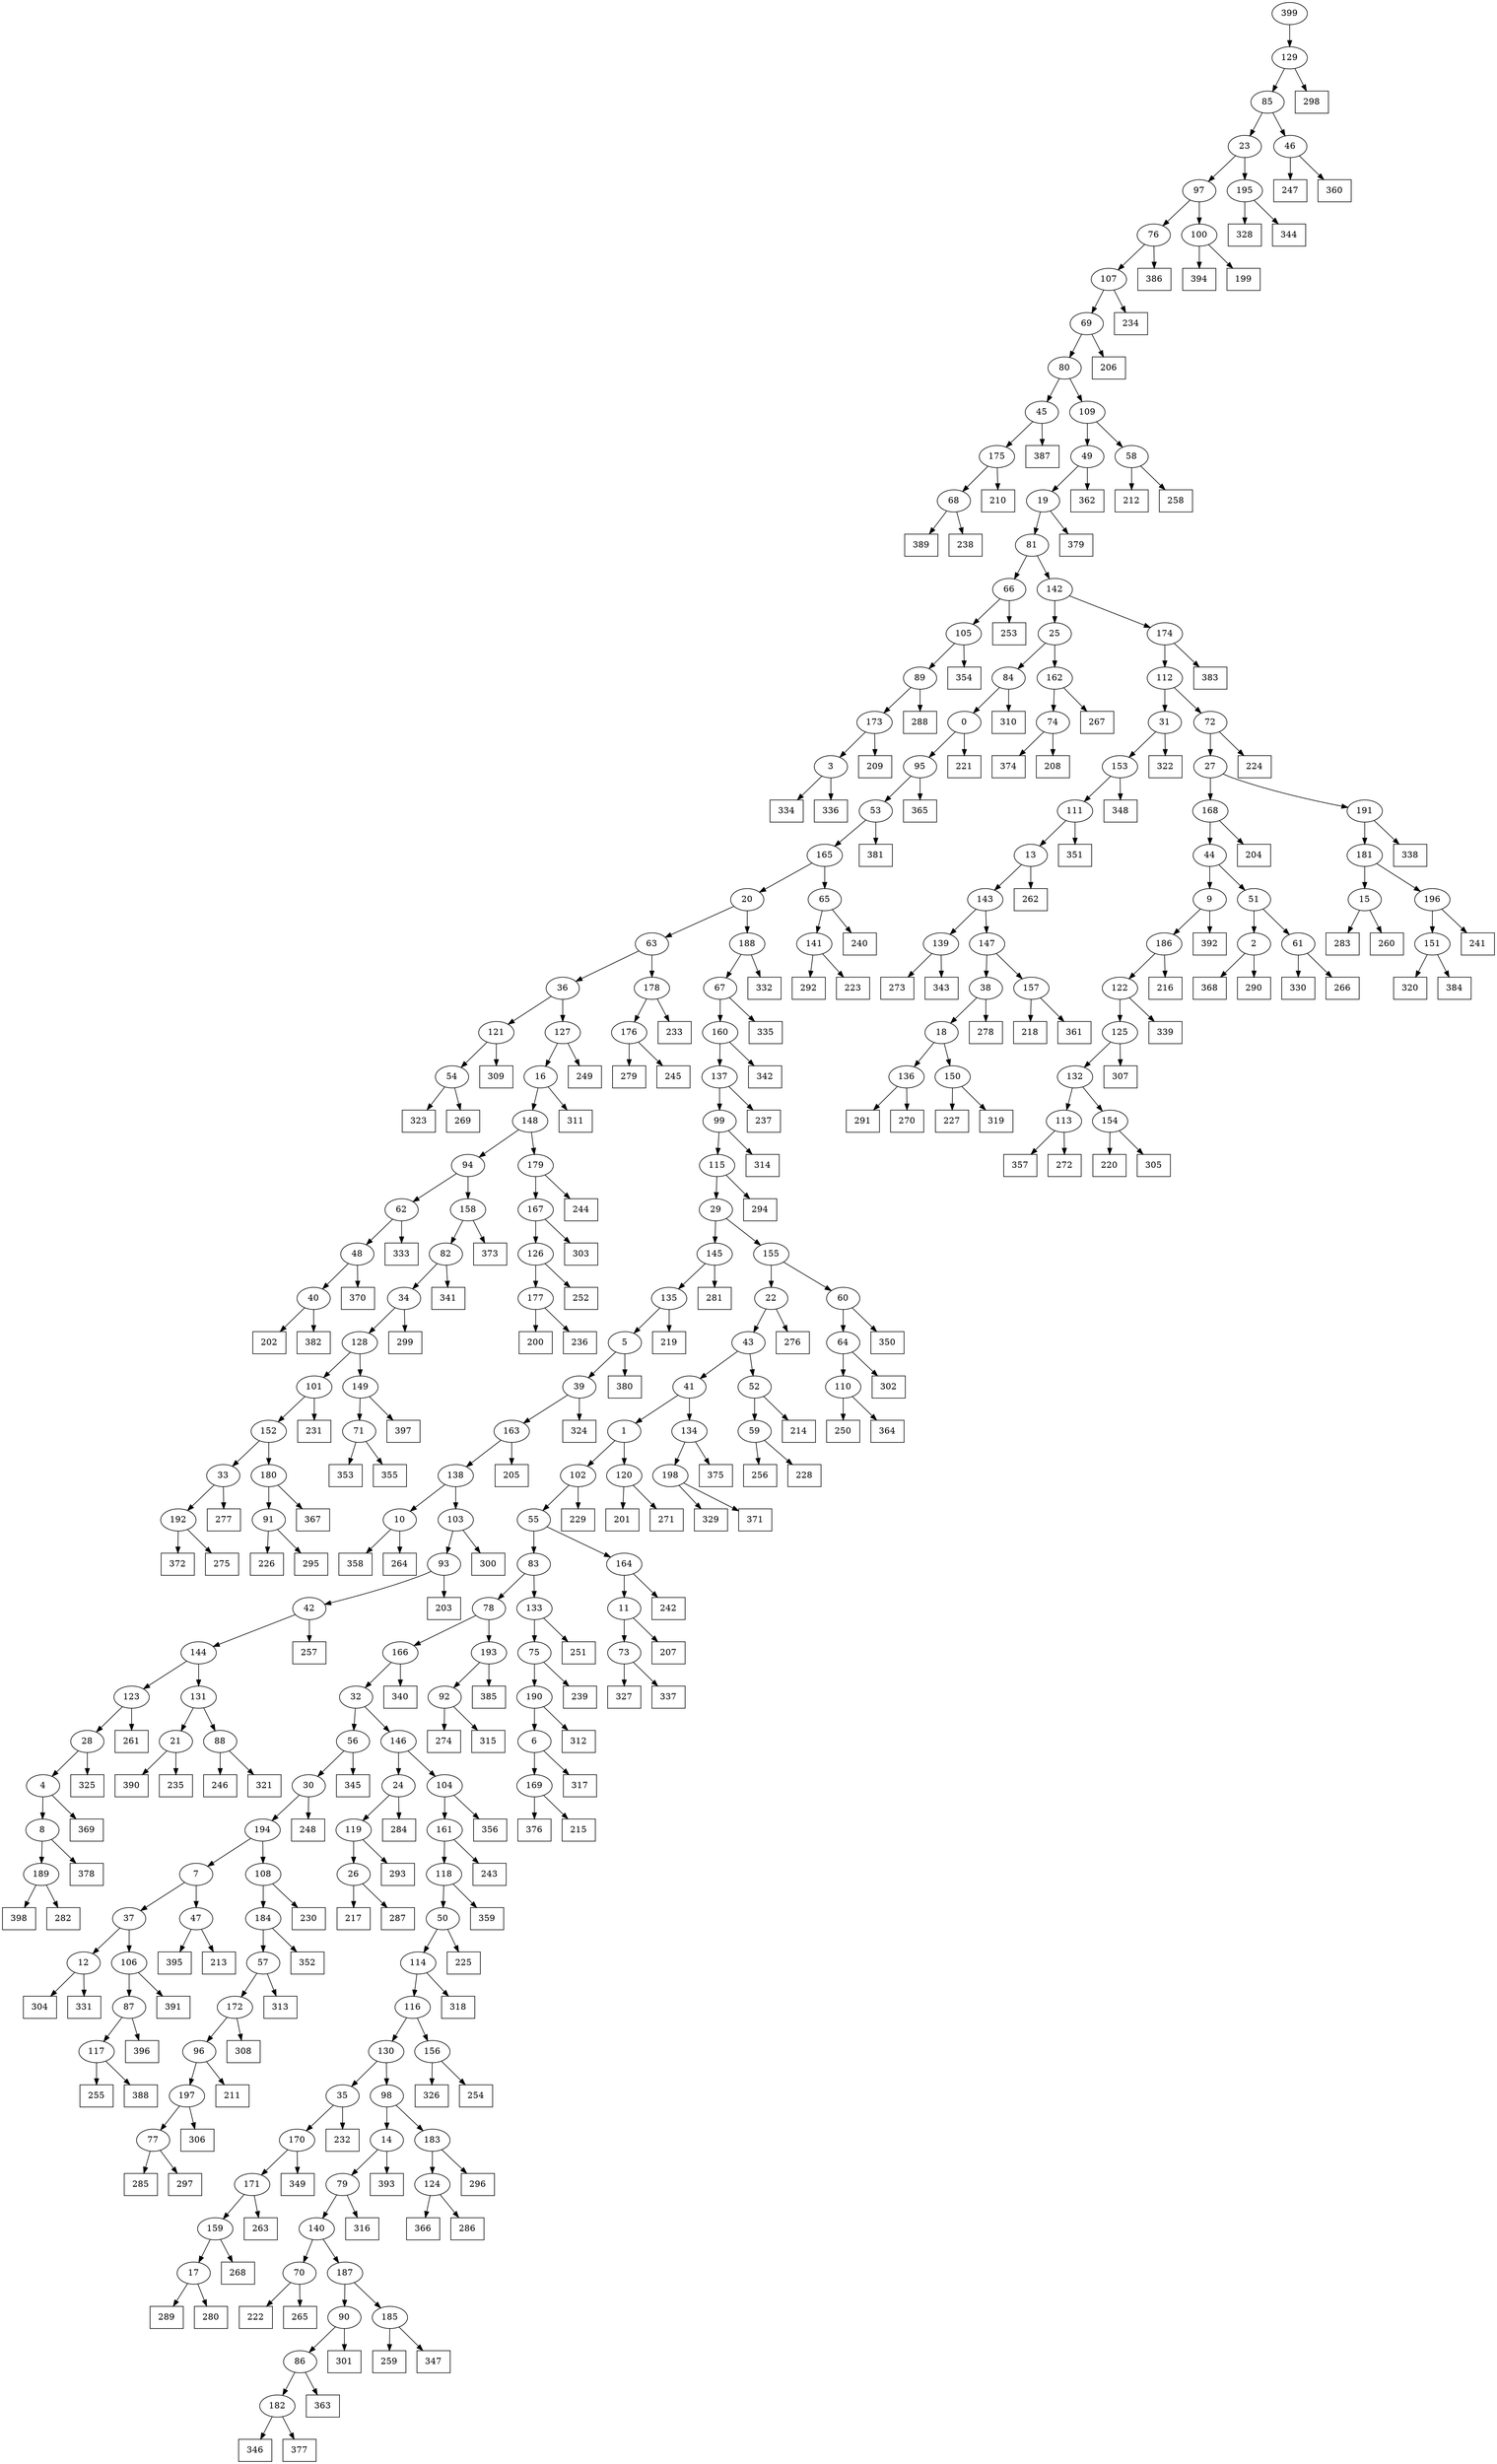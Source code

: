 digraph G {
0[label="0"];
1[label="1"];
2[label="2"];
3[label="3"];
4[label="4"];
5[label="5"];
6[label="6"];
7[label="7"];
8[label="8"];
9[label="9"];
10[label="10"];
11[label="11"];
12[label="12"];
13[label="13"];
14[label="14"];
15[label="15"];
16[label="16"];
17[label="17"];
18[label="18"];
19[label="19"];
20[label="20"];
21[label="21"];
22[label="22"];
23[label="23"];
24[label="24"];
25[label="25"];
26[label="26"];
27[label="27"];
28[label="28"];
29[label="29"];
30[label="30"];
31[label="31"];
32[label="32"];
33[label="33"];
34[label="34"];
35[label="35"];
36[label="36"];
37[label="37"];
38[label="38"];
39[label="39"];
40[label="40"];
41[label="41"];
42[label="42"];
43[label="43"];
44[label="44"];
45[label="45"];
46[label="46"];
47[label="47"];
48[label="48"];
49[label="49"];
50[label="50"];
51[label="51"];
52[label="52"];
53[label="53"];
54[label="54"];
55[label="55"];
56[label="56"];
57[label="57"];
58[label="58"];
59[label="59"];
60[label="60"];
61[label="61"];
62[label="62"];
63[label="63"];
64[label="64"];
65[label="65"];
66[label="66"];
67[label="67"];
68[label="68"];
69[label="69"];
70[label="70"];
71[label="71"];
72[label="72"];
73[label="73"];
74[label="74"];
75[label="75"];
76[label="76"];
77[label="77"];
78[label="78"];
79[label="79"];
80[label="80"];
81[label="81"];
82[label="82"];
83[label="83"];
84[label="84"];
85[label="85"];
86[label="86"];
87[label="87"];
88[label="88"];
89[label="89"];
90[label="90"];
91[label="91"];
92[label="92"];
93[label="93"];
94[label="94"];
95[label="95"];
96[label="96"];
97[label="97"];
98[label="98"];
99[label="99"];
100[label="100"];
101[label="101"];
102[label="102"];
103[label="103"];
104[label="104"];
105[label="105"];
106[label="106"];
107[label="107"];
108[label="108"];
109[label="109"];
110[label="110"];
111[label="111"];
112[label="112"];
113[label="113"];
114[label="114"];
115[label="115"];
116[label="116"];
117[label="117"];
118[label="118"];
119[label="119"];
120[label="120"];
121[label="121"];
122[label="122"];
123[label="123"];
124[label="124"];
125[label="125"];
126[label="126"];
127[label="127"];
128[label="128"];
129[label="129"];
130[label="130"];
131[label="131"];
132[label="132"];
133[label="133"];
134[label="134"];
135[label="135"];
136[label="136"];
137[label="137"];
138[label="138"];
139[label="139"];
140[label="140"];
141[label="141"];
142[label="142"];
143[label="143"];
144[label="144"];
145[label="145"];
146[label="146"];
147[label="147"];
148[label="148"];
149[label="149"];
150[label="150"];
151[label="151"];
152[label="152"];
153[label="153"];
154[label="154"];
155[label="155"];
156[label="156"];
157[label="157"];
158[label="158"];
159[label="159"];
160[label="160"];
161[label="161"];
162[label="162"];
163[label="163"];
164[label="164"];
165[label="165"];
166[label="166"];
167[label="167"];
168[label="168"];
169[label="169"];
170[label="170"];
171[label="171"];
172[label="172"];
173[label="173"];
174[label="174"];
175[label="175"];
176[label="176"];
177[label="177"];
178[label="178"];
179[label="179"];
180[label="180"];
181[label="181"];
182[label="182"];
183[label="183"];
184[label="184"];
185[label="185"];
186[label="186"];
187[label="187"];
188[label="188"];
189[label="189"];
190[label="190"];
191[label="191"];
192[label="192"];
193[label="193"];
194[label="194"];
195[label="195"];
196[label="196"];
197[label="197"];
198[label="198"];
199[shape=box,label="257"];
200[shape=box,label="201"];
201[shape=box,label="221"];
202[shape=box,label="214"];
203[shape=box,label="394"];
204[shape=box,label="284"];
205[shape=box,label="368"];
206[shape=box,label="268"];
207[shape=box,label="316"];
208[shape=box,label="304"];
209[shape=box,label="230"];
210[shape=box,label="247"];
211[shape=box,label="320"];
212[shape=box,label="279"];
213[shape=box,label="259"];
214[shape=box,label="351"];
215[shape=box,label="212"];
216[shape=box,label="277"];
217[shape=box,label="200"];
218[shape=box,label="374"];
219[shape=box,label="299"];
220[shape=box,label="236"];
221[shape=box,label="278"];
222[shape=box,label="375"];
223[shape=box,label="312"];
224[shape=box,label="242"];
225[shape=box,label="309"];
226[shape=box,label="350"];
227[shape=box,label="267"];
228[shape=box,label="317"];
229[shape=box,label="293"];
230[shape=box,label="301"];
231[shape=box,label="219"];
232[shape=box,label="224"];
233[shape=box,label="352"];
234[shape=box,label="207"];
235[shape=box,label="397"];
236[shape=box,label="222"];
237[shape=box,label="240"];
238[shape=box,label="209"];
239[shape=box,label="208"];
240[shape=box,label="395"];
241[shape=box,label="366"];
242[shape=box,label="322"];
243[shape=box,label="261"];
244[shape=box,label="359"];
245[shape=box,label="271"];
246[shape=box,label="383"];
247[shape=box,label="392"];
248[shape=box,label="246"];
249[shape=box,label="357"];
250[shape=box,label="306"];
251[shape=box,label="369"];
252[shape=box,label="360"];
253[shape=box,label="285"];
254[shape=box,label="241"];
255[shape=box,label="213"];
256[shape=box,label="199"];
257[shape=box,label="303"];
258[shape=box,label="393"];
259[shape=box,label="226"];
260[shape=box,label="220"];
261[shape=box,label="274"];
262[shape=box,label="227"];
263[shape=box,label="249"];
264[shape=box,label="326"];
265[shape=box,label="398"];
266[shape=box,label="328"];
267[shape=box,label="314"];
268[shape=box,label="282"];
269[shape=box,label="390"];
270[shape=box,label="206"];
271[shape=box,label="265"];
272[shape=box,label="372"];
273[shape=box,label="288"];
274[shape=box,label="358"];
275[shape=box,label="211"];
276[shape=box,label="276"];
277[shape=box,label="225"];
278[shape=box,label="348"];
279[shape=box,label="237"];
280[shape=box,label="234"];
281[shape=box,label="245"];
282[shape=box,label="244"];
283[shape=box,label="308"];
284[shape=box,label="255"];
285[shape=box,label="335"];
286[shape=box,label="363"];
287[shape=box,label="307"];
288[shape=box,label="273"];
289[shape=box,label="210"];
290[shape=box,label="275"];
291[shape=box,label="327"];
292[shape=box,label="250"];
293[shape=box,label="321"];
294[shape=box,label="202"];
295[shape=box,label="346"];
296[shape=box,label="291"];
297[shape=box,label="251"];
298[shape=box,label="333"];
299[shape=box,label="380"];
300[shape=box,label="229"];
301[shape=box,label="313"];
302[shape=box,label="315"];
303[shape=box,label="353"];
304[shape=box,label="319"];
305[shape=box,label="323"];
306[shape=box,label="305"];
307[shape=box,label="231"];
308[shape=box,label="243"];
309[shape=box,label="233"];
310[shape=box,label="334"];
311[shape=box,label="365"];
312[shape=box,label="292"];
313[shape=box,label="370"];
314[shape=box,label="223"];
315[shape=box,label="294"];
316[shape=box,label="338"];
317[shape=box,label="332"];
318[shape=box,label="281"];
319[shape=box,label="376"];
320[shape=box,label="381"];
321[shape=box,label="248"];
322[shape=box,label="283"];
323[shape=box,label="340"];
324[shape=box,label="269"];
325[shape=box,label="331"];
326[shape=box,label="384"];
327[shape=box,label="391"];
328[shape=box,label="215"];
329[shape=box,label="347"];
330[shape=box,label="232"];
331[shape=box,label="289"];
332[shape=box,label="298"];
333[shape=box,label="235"];
334[shape=box,label="377"];
335[shape=box,label="337"];
336[shape=box,label="258"];
337[shape=box,label="354"];
338[shape=box,label="218"];
339[shape=box,label="330"];
340[shape=box,label="364"];
341[shape=box,label="266"];
342[shape=box,label="341"];
343[shape=box,label="355"];
344[shape=box,label="311"];
345[shape=box,label="361"];
346[shape=box,label="290"];
347[shape=box,label="256"];
348[shape=box,label="373"];
349[shape=box,label="286"];
350[shape=box,label="262"];
351[shape=box,label="296"];
352[shape=box,label="297"];
353[shape=box,label="396"];
354[shape=box,label="228"];
355[shape=box,label="336"];
356[shape=box,label="378"];
357[shape=box,label="389"];
358[shape=box,label="318"];
359[shape=box,label="239"];
360[shape=box,label="324"];
361[shape=box,label="344"];
362[shape=box,label="329"];
363[shape=box,label="204"];
364[shape=box,label="272"];
365[shape=box,label="343"];
366[shape=box,label="263"];
367[shape=box,label="264"];
368[shape=box,label="300"];
369[shape=box,label="325"];
370[shape=box,label="217"];
371[shape=box,label="205"];
372[shape=box,label="356"];
373[shape=box,label="382"];
374[shape=box,label="386"];
375[shape=box,label="388"];
376[shape=box,label="253"];
377[shape=box,label="342"];
378[shape=box,label="254"];
379[shape=box,label="345"];
380[shape=box,label="349"];
381[shape=box,label="385"];
382[shape=box,label="270"];
383[shape=box,label="362"];
384[shape=box,label="379"];
385[shape=box,label="302"];
386[shape=box,label="339"];
387[shape=box,label="238"];
388[shape=box,label="371"];
389[shape=box,label="203"];
390[shape=box,label="280"];
391[shape=box,label="260"];
392[shape=box,label="252"];
393[shape=box,label="216"];
394[shape=box,label="287"];
395[shape=box,label="387"];
396[shape=box,label="367"];
397[shape=box,label="310"];
398[shape=box,label="295"];
399[label="399"];
4->251 ;
10->274 ;
133->297 ;
64->385 ;
47->255 ;
2->346 ;
73->335 ;
182->295 ;
0->201 ;
14->258 ;
93->389 ;
62->298 ;
151->211 ;
90->230 ;
20->63 ;
164->224 ;
186->393 ;
193->381 ;
100->256 ;
99->267 ;
66->376 ;
68->387 ;
54->324 ;
26->370 ;
78->193 ;
180->396 ;
95->311 ;
43->52 ;
52->59 ;
113->249 ;
138->10 ;
169->328 ;
110->292 ;
115->315 ;
44->9 ;
106->327 ;
179->282 ;
50->277 ;
114->358 ;
117->284 ;
1->102 ;
102->300 ;
163->371 ;
30->321 ;
58->336 ;
150->304 ;
60->226 ;
194->108 ;
100->203 ;
19->384 ;
165->20 ;
12->325 ;
177->220 ;
15->322 ;
189->268 ;
159->206 ;
125->132 ;
83->133 ;
80->45 ;
91->259 ;
108->209 ;
140->70 ;
118->244 ;
57->301 ;
149->235 ;
123->243 ;
185->213 ;
12->208 ;
28->369 ;
152->180 ;
139->365 ;
30->194 ;
5->39 ;
171->159 ;
33->216 ;
5->299 ;
97->100 ;
188->317 ;
92->302 ;
180->91 ;
198->388 ;
189->265 ;
96->275 ;
19->81 ;
135->5 ;
115->29 ;
29->155 ;
399->129 ;
28->4 ;
155->60 ;
60->64 ;
93->42 ;
101->307 ;
70->236 ;
103->368 ;
69->270 ;
59->347 ;
31->242 ;
91->398 ;
52->202 ;
0->95 ;
126->392 ;
45->395 ;
104->372 ;
158->348 ;
196->151 ;
8->356 ;
149->71 ;
71->343 ;
134->198 ;
98->183 ;
14->79 ;
79->207 ;
187->90 ;
84->0 ;
112->72 ;
72->27 ;
3->310 ;
133->75 ;
11->73 ;
77->352 ;
11->234 ;
88->293 ;
38->221 ;
128->149 ;
82->342 ;
139->288 ;
121->225 ;
128->101 ;
6->169 ;
169->319 ;
101->152 ;
71->303 ;
10->367 ;
103->93 ;
156->378 ;
197->250 ;
54->305 ;
174->246 ;
119->26 ;
143->147 ;
2->205 ;
193->92 ;
92->261 ;
94->158 ;
61->339 ;
132->113 ;
113->364 ;
154->306 ;
75->359 ;
46->252 ;
45->175 ;
175->289 ;
161->308 ;
47->240 ;
106->87 ;
190->6 ;
25->162 ;
146->24 ;
166->32 ;
24->204 ;
130->35 ;
35->330 ;
74->218 ;
107->280 ;
73->291 ;
107->69 ;
69->80 ;
168->363 ;
43->41 ;
39->163 ;
122->386 ;
146->104 ;
3->355 ;
87->353 ;
21->333 ;
79->140 ;
140->187 ;
163->138 ;
138->103 ;
17->390 ;
20->188 ;
127->263 ;
61->341 ;
132->154 ;
154->260 ;
148->179 ;
176->212 ;
97->76 ;
76->374 ;
77->253 ;
162->74 ;
25->84 ;
9->247 ;
51->2 ;
80->109 ;
153->278 ;
129->332 ;
86->286 ;
183->351 ;
16->344 ;
50->114 ;
56->379 ;
142->174 ;
104->161 ;
184->57 ;
172->283 ;
110->340 ;
188->67 ;
170->380 ;
150->262 ;
114->116 ;
116->156 ;
102->55 ;
27->191 ;
191->316 ;
159->17 ;
63->178 ;
178->309 ;
157->338 ;
136->382 ;
63->36 ;
46->210 ;
29->145 ;
145->318 ;
15->391 ;
34->219 ;
99->115 ;
171->366 ;
66->105 ;
182->334 ;
156->264 ;
70->271 ;
173->3 ;
44->51 ;
51->61 ;
76->107 ;
141->314 ;
194->7 ;
7->47 ;
37->106 ;
6->228 ;
27->168 ;
168->44 ;
105->337 ;
111->13 ;
13->350 ;
49->383 ;
57->172 ;
198->362 ;
192->290 ;
108->184 ;
184->233 ;
195->266 ;
38->18 ;
39->360 ;
178->176 ;
42->199 ;
170->171 ;
13->143 ;
131->21 ;
192->272 ;
18->136 ;
136->296 ;
36->127 ;
127->16 ;
95->53 ;
53->165 ;
144->123 ;
172->96 ;
96->197 ;
167->257 ;
7->37 ;
175->68 ;
120->200 ;
120->245 ;
4->8 ;
75->190 ;
109->49 ;
49->19 ;
16->148 ;
67->285 ;
23->97 ;
32->56 ;
56->30 ;
87->117 ;
117->375 ;
152->33 ;
33->192 ;
123->28 ;
187->185 ;
185->329 ;
112->31 ;
131->88 ;
88->248 ;
176->281 ;
145->135 ;
135->231 ;
105->89 ;
55->83 ;
83->78 ;
17->331 ;
62->48 ;
174->112 ;
40->373 ;
32->146 ;
148->94 ;
94->62 ;
162->227 ;
35->170 ;
41->134 ;
125->287 ;
67->160 ;
160->377 ;
190->223 ;
181->196 ;
196->254 ;
98->14 ;
197->77 ;
22->43 ;
37->12 ;
179->167 ;
167->126 ;
126->177 ;
177->217 ;
74->239 ;
81->142 ;
142->25 ;
90->86 ;
86->182 ;
18->150 ;
41->1 ;
1->120 ;
151->326 ;
48->40 ;
40->294 ;
48->313 ;
34->128 ;
134->222 ;
68->357 ;
155->22 ;
22->276 ;
129->85 ;
85->23 ;
72->232 ;
24->119 ;
119->229 ;
124->241 ;
59->354 ;
186->122 ;
122->125 ;
137->99 ;
42->144 ;
144->131 ;
85->46 ;
160->137 ;
137->279 ;
81->66 ;
78->166 ;
166->323 ;
8->189 ;
23->195 ;
195->361 ;
89->273 ;
55->164 ;
164->11 ;
53->320 ;
111->214 ;
21->269 ;
116->130 ;
161->118 ;
65->141 ;
141->312 ;
147->38 ;
165->65 ;
65->237 ;
84->397 ;
158->82 ;
82->34 ;
89->173 ;
173->238 ;
9->186 ;
183->124 ;
124->349 ;
118->50 ;
109->58 ;
58->215 ;
26->394 ;
147->157 ;
157->345 ;
130->98 ;
191->181 ;
181->15 ;
143->139 ;
31->153 ;
153->111 ;
64->110 ;
36->121 ;
121->54 ;
}
